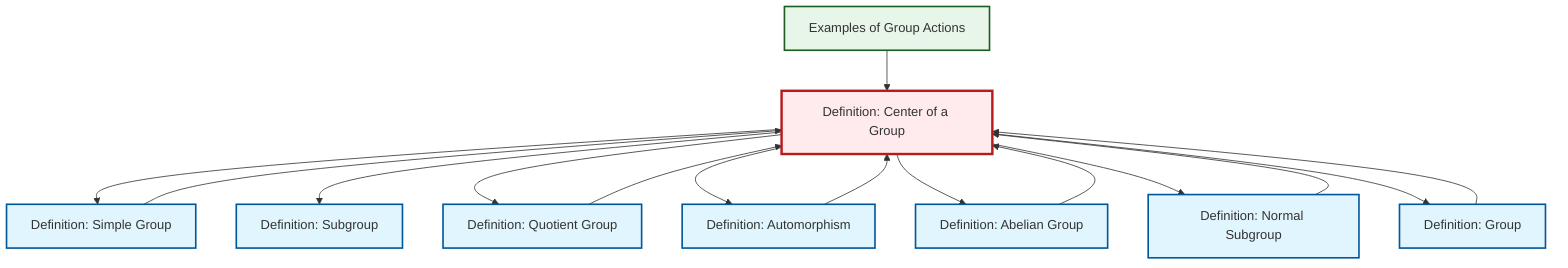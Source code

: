 graph TD
    classDef definition fill:#e1f5fe,stroke:#01579b,stroke-width:2px
    classDef theorem fill:#f3e5f5,stroke:#4a148c,stroke-width:2px
    classDef axiom fill:#fff3e0,stroke:#e65100,stroke-width:2px
    classDef example fill:#e8f5e9,stroke:#1b5e20,stroke-width:2px
    classDef current fill:#ffebee,stroke:#b71c1c,stroke-width:3px
    ex-group-action-examples["Examples of Group Actions"]:::example
    def-simple-group["Definition: Simple Group"]:::definition
    def-subgroup["Definition: Subgroup"]:::definition
    def-automorphism["Definition: Automorphism"]:::definition
    def-group["Definition: Group"]:::definition
    def-quotient-group["Definition: Quotient Group"]:::definition
    def-abelian-group["Definition: Abelian Group"]:::definition
    def-normal-subgroup["Definition: Normal Subgroup"]:::definition
    def-center-of-group["Definition: Center of a Group"]:::definition
    def-center-of-group --> def-simple-group
    def-abelian-group --> def-center-of-group
    def-center-of-group --> def-subgroup
    def-center-of-group --> def-quotient-group
    def-center-of-group --> def-automorphism
    ex-group-action-examples --> def-center-of-group
    def-center-of-group --> def-abelian-group
    def-group --> def-center-of-group
    def-simple-group --> def-center-of-group
    def-quotient-group --> def-center-of-group
    def-automorphism --> def-center-of-group
    def-center-of-group --> def-normal-subgroup
    def-center-of-group --> def-group
    def-normal-subgroup --> def-center-of-group
    class def-center-of-group current